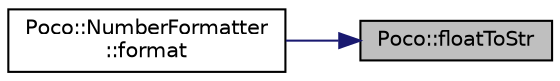 digraph "Poco::floatToStr"
{
 // LATEX_PDF_SIZE
  edge [fontname="Helvetica",fontsize="10",labelfontname="Helvetica",labelfontsize="10"];
  node [fontname="Helvetica",fontsize="10",shape=record];
  rankdir="RL";
  Node1 [label="Poco::floatToStr",height=0.2,width=0.4,color="black", fillcolor="grey75", style="filled", fontcolor="black",tooltip=" "];
  Node1 -> Node2 [dir="back",color="midnightblue",fontsize="10",style="solid",fontname="Helvetica"];
  Node2 [label="Poco::NumberFormatter\l::format",height=0.2,width=0.4,color="black", fillcolor="white", style="filled",URL="$classPoco_1_1NumberFormatter.html#a536afe3f47a5cac8cf0dcda5bba23cf9",tooltip=" "];
}

